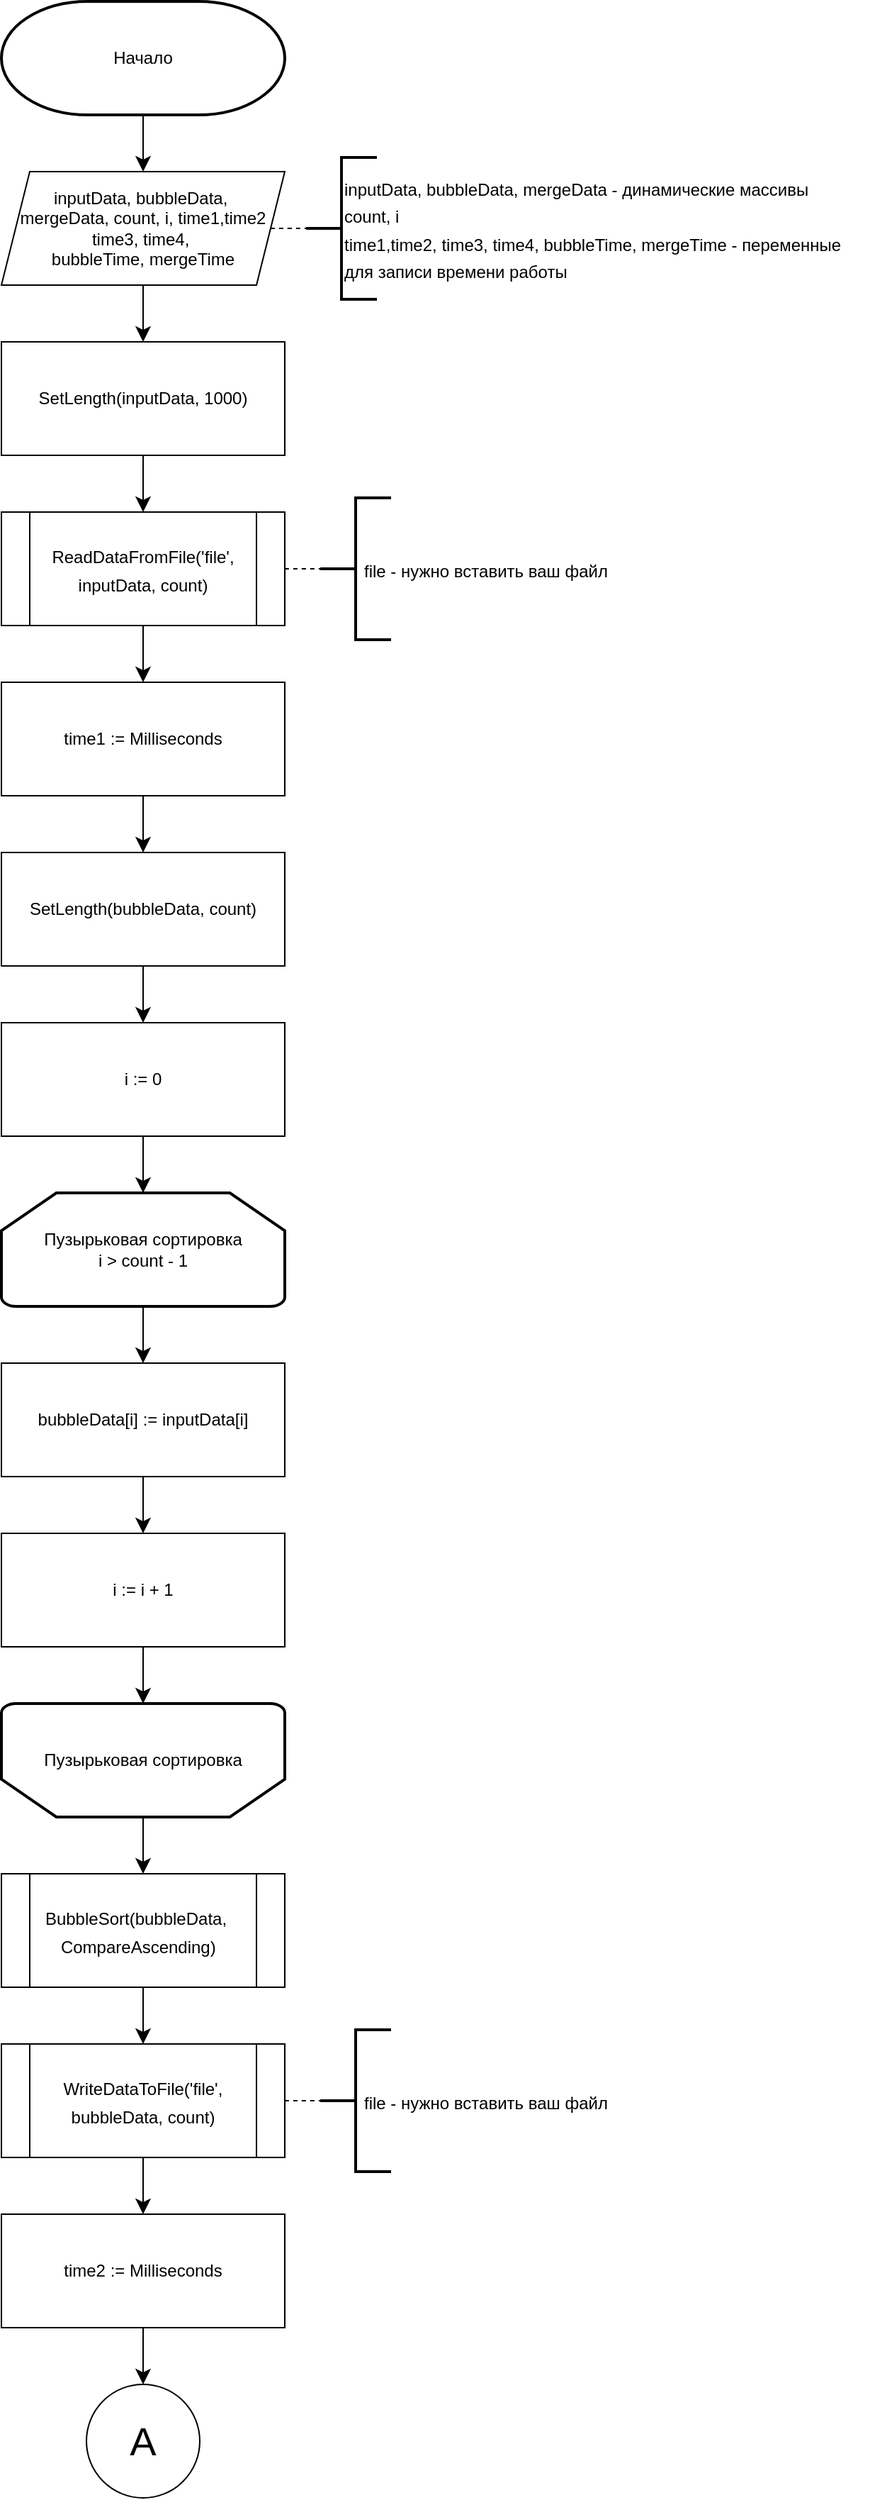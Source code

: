 <mxfile version="25.0.3">
  <diagram id="C5RBs43oDa-KdzZeNtuy" name="Page-1">
    <mxGraphModel dx="640" dy="859" grid="1" gridSize="10" guides="1" tooltips="1" connect="1" arrows="1" fold="1" page="1" pageScale="1" pageWidth="827" pageHeight="1169" math="0" shadow="0">
      <root>
        <mxCell id="WIyWlLk6GJQsqaUBKTNV-0" />
        <mxCell id="WIyWlLk6GJQsqaUBKTNV-1" parent="WIyWlLk6GJQsqaUBKTNV-0" />
        <mxCell id="BOjVH6OCKWM_JofG1SZc-5" value="" style="shape=process;whiteSpace=wrap;html=1;backgroundOutline=1;" vertex="1" parent="WIyWlLk6GJQsqaUBKTNV-1">
          <mxGeometry x="160" y="1480" width="200" height="80" as="geometry" />
        </mxCell>
        <mxCell id="BOjVH6OCKWM_JofG1SZc-4" value="" style="shape=process;whiteSpace=wrap;html=1;backgroundOutline=1;" vertex="1" parent="WIyWlLk6GJQsqaUBKTNV-1">
          <mxGeometry x="160" y="1360" width="200" height="80" as="geometry" />
        </mxCell>
        <mxCell id="Yl3lpg2AlXO4xv3jvnrd-6" value="" style="edgeStyle=none;curved=1;rounded=0;orthogonalLoop=1;jettySize=auto;html=1;fontSize=12;startSize=8;endSize=8;" parent="WIyWlLk6GJQsqaUBKTNV-1" source="Yl3lpg2AlXO4xv3jvnrd-0" target="Yl3lpg2AlXO4xv3jvnrd-2" edge="1">
          <mxGeometry relative="1" as="geometry" />
        </mxCell>
        <mxCell id="Yl3lpg2AlXO4xv3jvnrd-0" value="Начало" style="strokeWidth=2;html=1;shape=mxgraph.flowchart.terminator;whiteSpace=wrap;" parent="WIyWlLk6GJQsqaUBKTNV-1" vertex="1">
          <mxGeometry x="160" y="40" width="200" height="80" as="geometry" />
        </mxCell>
        <mxCell id="Yl3lpg2AlXO4xv3jvnrd-8" value="" style="edgeStyle=none;curved=1;rounded=0;orthogonalLoop=1;jettySize=auto;html=1;fontSize=12;startSize=8;endSize=8;" parent="WIyWlLk6GJQsqaUBKTNV-1" source="Yl3lpg2AlXO4xv3jvnrd-2" target="Yl3lpg2AlXO4xv3jvnrd-7" edge="1">
          <mxGeometry relative="1" as="geometry" />
        </mxCell>
        <mxCell id="Yl3lpg2AlXO4xv3jvnrd-2" value="inputData, bubbleData,&amp;nbsp;&lt;div&gt;mergeData, count, i, time1,&lt;span style=&quot;background-color: initial;&quot;&gt;time2&lt;/span&gt;&lt;/div&gt;&lt;div&gt;time3,&amp;nbsp;&lt;span style=&quot;background-color: initial;&quot;&gt;&lt;/span&gt;&lt;span style=&quot;background-color: initial;&quot;&gt;time4,&amp;nbsp;&lt;/span&gt;&lt;/div&gt;&lt;div&gt;&lt;span style=&quot;background-color: initial;&quot;&gt;bubbleTime, mergeT&lt;/span&gt;&lt;span style=&quot;background-color: initial;&quot;&gt;ime&lt;/span&gt;&lt;/div&gt;" style="shape=parallelogram;perimeter=parallelogramPerimeter;whiteSpace=wrap;html=1;fixedSize=1;" parent="WIyWlLk6GJQsqaUBKTNV-1" vertex="1">
          <mxGeometry x="160" y="160" width="200" height="80" as="geometry" />
        </mxCell>
        <mxCell id="Yl3lpg2AlXO4xv3jvnrd-3" value="" style="endArrow=none;dashed=1;html=1;rounded=0;fontSize=12;startSize=8;endSize=8;curved=1;exitX=1;exitY=0.5;exitDx=0;exitDy=0;" parent="WIyWlLk6GJQsqaUBKTNV-1" source="Yl3lpg2AlXO4xv3jvnrd-2" target="Yl3lpg2AlXO4xv3jvnrd-4" edge="1">
          <mxGeometry width="50" height="50" relative="1" as="geometry">
            <mxPoint x="340" y="510" as="sourcePoint" />
            <mxPoint x="400" y="200" as="targetPoint" />
          </mxGeometry>
        </mxCell>
        <mxCell id="Yl3lpg2AlXO4xv3jvnrd-4" value="" style="strokeWidth=2;html=1;shape=mxgraph.flowchart.annotation_2;align=left;labelPosition=right;pointerEvents=1;" parent="WIyWlLk6GJQsqaUBKTNV-1" vertex="1">
          <mxGeometry x="375" y="150" width="50" height="100" as="geometry" />
        </mxCell>
        <mxCell id="Yl3lpg2AlXO4xv3jvnrd-5" value="&lt;span style=&quot;font-size: 12px;&quot;&gt;inputData, bubbleData,&amp;nbsp;&lt;/span&gt;&lt;span style=&quot;font-size: 12px; background-color: initial;&quot;&gt;mergeData - динамические массивы&amp;nbsp;&lt;/span&gt;&lt;div&gt;&lt;span style=&quot;font-size: 12px; background-color: initial;&quot;&gt;count, i&amp;nbsp;&amp;nbsp;&lt;/span&gt;&lt;/div&gt;&lt;div&gt;&lt;span style=&quot;font-size: 12px; background-color: initial;&quot;&gt;time1,&lt;/span&gt;&lt;span style=&quot;font-size: 12px; background-color: initial;&quot;&gt;time2,&amp;nbsp;&lt;/span&gt;&lt;span style=&quot;font-size: 12px; background-color: initial;&quot;&gt;time3,&amp;nbsp;&lt;/span&gt;&lt;span style=&quot;font-size: 12px; background-color: initial;&quot;&gt;&lt;/span&gt;&lt;span style=&quot;font-size: 12px; background-color: initial;&quot;&gt;time4,&amp;nbsp;&lt;/span&gt;&lt;span style=&quot;font-size: 12px; background-color: initial;&quot;&gt;bubbleTime, mergeT&lt;/span&gt;&lt;span style=&quot;font-size: 12px; background-color: initial;&quot;&gt;ime - переменные для записи времени работы&lt;/span&gt;&lt;/div&gt;" style="text;html=1;align=left;verticalAlign=middle;whiteSpace=wrap;rounded=0;fontSize=16;" parent="WIyWlLk6GJQsqaUBKTNV-1" vertex="1">
          <mxGeometry x="400" y="150" width="370" height="100" as="geometry" />
        </mxCell>
        <mxCell id="Yl3lpg2AlXO4xv3jvnrd-14" value="" style="edgeStyle=none;curved=1;rounded=0;orthogonalLoop=1;jettySize=auto;html=1;fontSize=12;startSize=8;endSize=8;" parent="WIyWlLk6GJQsqaUBKTNV-1" source="Yl3lpg2AlXO4xv3jvnrd-7" target="Yl3lpg2AlXO4xv3jvnrd-10" edge="1">
          <mxGeometry relative="1" as="geometry" />
        </mxCell>
        <mxCell id="Yl3lpg2AlXO4xv3jvnrd-7" value="SetLength(inputData, 1000)" style="rounded=0;whiteSpace=wrap;html=1;" parent="WIyWlLk6GJQsqaUBKTNV-1" vertex="1">
          <mxGeometry x="160" y="280" width="200" height="80" as="geometry" />
        </mxCell>
        <mxCell id="Yl3lpg2AlXO4xv3jvnrd-9" value="" style="shape=process;whiteSpace=wrap;html=1;backgroundOutline=1;" parent="WIyWlLk6GJQsqaUBKTNV-1" vertex="1">
          <mxGeometry x="160" y="400" width="200" height="80" as="geometry" />
        </mxCell>
        <mxCell id="Yl3lpg2AlXO4xv3jvnrd-16" value="" style="edgeStyle=none;curved=1;rounded=0;orthogonalLoop=1;jettySize=auto;html=1;fontSize=12;startSize=8;endSize=8;" parent="WIyWlLk6GJQsqaUBKTNV-1" source="Yl3lpg2AlXO4xv3jvnrd-10" target="Yl3lpg2AlXO4xv3jvnrd-15" edge="1">
          <mxGeometry relative="1" as="geometry" />
        </mxCell>
        <mxCell id="Yl3lpg2AlXO4xv3jvnrd-10" value="&lt;font style=&quot;font-size: 12px;&quot;&gt;&lt;font style=&quot;&quot;&gt;ReadDataFromFile(&#39;file&#39;, inputData, count)&lt;/font&gt;&lt;/font&gt;" style="text;html=1;align=center;verticalAlign=middle;whiteSpace=wrap;rounded=0;fontSize=16;" parent="WIyWlLk6GJQsqaUBKTNV-1" vertex="1">
          <mxGeometry x="172" y="400" width="176" height="80" as="geometry" />
        </mxCell>
        <mxCell id="Yl3lpg2AlXO4xv3jvnrd-11" value="" style="endArrow=none;dashed=1;html=1;rounded=0;fontSize=12;startSize=8;endSize=8;curved=1;exitX=1;exitY=0.5;exitDx=0;exitDy=0;" parent="WIyWlLk6GJQsqaUBKTNV-1" target="Yl3lpg2AlXO4xv3jvnrd-12" edge="1">
          <mxGeometry width="50" height="50" relative="1" as="geometry">
            <mxPoint x="360" y="440" as="sourcePoint" />
            <mxPoint x="410" y="440" as="targetPoint" />
          </mxGeometry>
        </mxCell>
        <mxCell id="Yl3lpg2AlXO4xv3jvnrd-12" value="" style="strokeWidth=2;html=1;shape=mxgraph.flowchart.annotation_2;align=left;labelPosition=right;pointerEvents=1;" parent="WIyWlLk6GJQsqaUBKTNV-1" vertex="1">
          <mxGeometry x="385" y="390" width="50" height="100" as="geometry" />
        </mxCell>
        <mxCell id="Yl3lpg2AlXO4xv3jvnrd-13" value="&lt;span style=&quot;font-size: 12px;&quot;&gt;file - нужно вставить ваш файл&lt;/span&gt;" style="text;html=1;align=left;verticalAlign=middle;whiteSpace=wrap;rounded=0;fontSize=16;" parent="WIyWlLk6GJQsqaUBKTNV-1" vertex="1">
          <mxGeometry x="414" y="390" width="370" height="100" as="geometry" />
        </mxCell>
        <mxCell id="Yl3lpg2AlXO4xv3jvnrd-18" value="" style="edgeStyle=none;curved=1;rounded=0;orthogonalLoop=1;jettySize=auto;html=1;fontSize=12;startSize=8;endSize=8;" parent="WIyWlLk6GJQsqaUBKTNV-1" source="Yl3lpg2AlXO4xv3jvnrd-15" target="Yl3lpg2AlXO4xv3jvnrd-17" edge="1">
          <mxGeometry relative="1" as="geometry" />
        </mxCell>
        <mxCell id="Yl3lpg2AlXO4xv3jvnrd-15" value="time1 := Milliseconds" style="rounded=0;whiteSpace=wrap;html=1;" parent="WIyWlLk6GJQsqaUBKTNV-1" vertex="1">
          <mxGeometry x="160" y="520" width="200" height="80" as="geometry" />
        </mxCell>
        <mxCell id="Yl3lpg2AlXO4xv3jvnrd-21" value="" style="edgeStyle=none;curved=1;rounded=0;orthogonalLoop=1;jettySize=auto;html=1;fontSize=12;startSize=8;endSize=8;" parent="WIyWlLk6GJQsqaUBKTNV-1" source="Yl3lpg2AlXO4xv3jvnrd-17" target="Yl3lpg2AlXO4xv3jvnrd-20" edge="1">
          <mxGeometry relative="1" as="geometry" />
        </mxCell>
        <mxCell id="Yl3lpg2AlXO4xv3jvnrd-17" value="SetLength(bubbleData, count)" style="rounded=0;whiteSpace=wrap;html=1;" parent="WIyWlLk6GJQsqaUBKTNV-1" vertex="1">
          <mxGeometry x="160" y="640" width="200" height="80" as="geometry" />
        </mxCell>
        <mxCell id="Yl3lpg2AlXO4xv3jvnrd-24" value="" style="edgeStyle=none;curved=1;rounded=0;orthogonalLoop=1;jettySize=auto;html=1;fontSize=12;startSize=8;endSize=8;" parent="WIyWlLk6GJQsqaUBKTNV-1" source="Yl3lpg2AlXO4xv3jvnrd-19" target="Yl3lpg2AlXO4xv3jvnrd-23" edge="1">
          <mxGeometry relative="1" as="geometry" />
        </mxCell>
        <mxCell id="Yl3lpg2AlXO4xv3jvnrd-19" value="Пузырьковая сортировка&lt;div&gt;i &amp;gt; count - 1&lt;/div&gt;" style="strokeWidth=2;html=1;shape=mxgraph.flowchart.loop_limit;whiteSpace=wrap;" parent="WIyWlLk6GJQsqaUBKTNV-1" vertex="1">
          <mxGeometry x="160" y="880" width="200" height="80" as="geometry" />
        </mxCell>
        <mxCell id="Yl3lpg2AlXO4xv3jvnrd-22" value="" style="edgeStyle=none;curved=1;rounded=0;orthogonalLoop=1;jettySize=auto;html=1;fontSize=12;startSize=8;endSize=8;" parent="WIyWlLk6GJQsqaUBKTNV-1" source="Yl3lpg2AlXO4xv3jvnrd-20" target="Yl3lpg2AlXO4xv3jvnrd-19" edge="1">
          <mxGeometry relative="1" as="geometry" />
        </mxCell>
        <mxCell id="Yl3lpg2AlXO4xv3jvnrd-20" value="i := 0" style="rounded=0;whiteSpace=wrap;html=1;" parent="WIyWlLk6GJQsqaUBKTNV-1" vertex="1">
          <mxGeometry x="160" y="760" width="200" height="80" as="geometry" />
        </mxCell>
        <mxCell id="Yl3lpg2AlXO4xv3jvnrd-27" value="" style="edgeStyle=none;curved=1;rounded=0;orthogonalLoop=1;jettySize=auto;html=1;fontSize=12;startSize=8;endSize=8;" parent="WIyWlLk6GJQsqaUBKTNV-1" source="Yl3lpg2AlXO4xv3jvnrd-23" target="Yl3lpg2AlXO4xv3jvnrd-26" edge="1">
          <mxGeometry relative="1" as="geometry" />
        </mxCell>
        <mxCell id="Yl3lpg2AlXO4xv3jvnrd-23" value="bubbleData[i] := inputData[i]" style="rounded=0;whiteSpace=wrap;html=1;" parent="WIyWlLk6GJQsqaUBKTNV-1" vertex="1">
          <mxGeometry x="160" y="1000" width="200" height="80" as="geometry" />
        </mxCell>
        <mxCell id="Yl3lpg2AlXO4xv3jvnrd-34" style="edgeStyle=none;curved=1;rounded=0;orthogonalLoop=1;jettySize=auto;html=1;fontSize=12;startSize=8;endSize=8;" parent="WIyWlLk6GJQsqaUBKTNV-1" source="Yl3lpg2AlXO4xv3jvnrd-25" edge="1">
          <mxGeometry relative="1" as="geometry">
            <mxPoint x="260" y="1360" as="targetPoint" />
          </mxGeometry>
        </mxCell>
        <mxCell id="Yl3lpg2AlXO4xv3jvnrd-25" value="Пузырьковая сортировка" style="strokeWidth=2;html=1;shape=mxgraph.flowchart.loop_limit;whiteSpace=wrap;direction=west;" parent="WIyWlLk6GJQsqaUBKTNV-1" vertex="1">
          <mxGeometry x="160" y="1240" width="200" height="80" as="geometry" />
        </mxCell>
        <mxCell id="Yl3lpg2AlXO4xv3jvnrd-28" value="" style="edgeStyle=none;curved=1;rounded=0;orthogonalLoop=1;jettySize=auto;html=1;fontSize=12;startSize=8;endSize=8;" parent="WIyWlLk6GJQsqaUBKTNV-1" source="Yl3lpg2AlXO4xv3jvnrd-26" target="Yl3lpg2AlXO4xv3jvnrd-25" edge="1">
          <mxGeometry relative="1" as="geometry" />
        </mxCell>
        <mxCell id="Yl3lpg2AlXO4xv3jvnrd-26" value="i := i + 1" style="rounded=0;whiteSpace=wrap;html=1;" parent="WIyWlLk6GJQsqaUBKTNV-1" vertex="1">
          <mxGeometry x="160" y="1120" width="200" height="80" as="geometry" />
        </mxCell>
        <mxCell id="BOjVH6OCKWM_JofG1SZc-2" style="edgeStyle=none;curved=1;rounded=0;orthogonalLoop=1;jettySize=auto;html=1;entryX=0.5;entryY=0;entryDx=0;entryDy=0;fontSize=12;startSize=8;endSize=8;" edge="1" parent="WIyWlLk6GJQsqaUBKTNV-1" target="Yl3lpg2AlXO4xv3jvnrd-35">
          <mxGeometry relative="1" as="geometry">
            <mxPoint x="260.0" y="1440" as="sourcePoint" />
          </mxGeometry>
        </mxCell>
        <mxCell id="Yl3lpg2AlXO4xv3jvnrd-32" value="&lt;span style=&quot;font-size: 12px; text-wrap-mode: nowrap;&quot;&gt;BubbleSort(bubbleData,&lt;/span&gt;&lt;div&gt;&lt;span style=&quot;font-size: 12px; text-wrap-mode: nowrap;&quot;&gt;&amp;nbsp;CompareAscending)&lt;/span&gt;&lt;/div&gt;" style="text;html=1;align=center;verticalAlign=middle;whiteSpace=wrap;rounded=0;fontSize=16;" parent="WIyWlLk6GJQsqaUBKTNV-1" vertex="1">
          <mxGeometry x="210" y="1375" width="90" height="50" as="geometry" />
        </mxCell>
        <mxCell id="Yl3lpg2AlXO4xv3jvnrd-43" value="" style="edgeStyle=none;curved=1;rounded=0;orthogonalLoop=1;jettySize=auto;html=1;fontSize=12;startSize=8;endSize=8;" parent="WIyWlLk6GJQsqaUBKTNV-1" source="Yl3lpg2AlXO4xv3jvnrd-35" target="Yl3lpg2AlXO4xv3jvnrd-41" edge="1">
          <mxGeometry relative="1" as="geometry" />
        </mxCell>
        <mxCell id="Yl3lpg2AlXO4xv3jvnrd-35" value="&lt;font style=&quot;font-size: 12px;&quot;&gt;&lt;font style=&quot;&quot;&gt;WriteDataToFile(&#39;file&#39;, bubbleData, count)&lt;/font&gt;&lt;/font&gt;" style="text;html=1;align=center;verticalAlign=middle;whiteSpace=wrap;rounded=0;fontSize=16;" parent="WIyWlLk6GJQsqaUBKTNV-1" vertex="1">
          <mxGeometry x="172" y="1480" width="176" height="80" as="geometry" />
        </mxCell>
        <mxCell id="Yl3lpg2AlXO4xv3jvnrd-38" value="" style="endArrow=none;dashed=1;html=1;rounded=0;fontSize=12;startSize=8;endSize=8;curved=1;exitX=1;exitY=0.5;exitDx=0;exitDy=0;" parent="WIyWlLk6GJQsqaUBKTNV-1" target="Yl3lpg2AlXO4xv3jvnrd-39" edge="1">
          <mxGeometry width="50" height="50" relative="1" as="geometry">
            <mxPoint x="360" y="1520" as="sourcePoint" />
            <mxPoint x="410" y="1520" as="targetPoint" />
          </mxGeometry>
        </mxCell>
        <mxCell id="Yl3lpg2AlXO4xv3jvnrd-39" value="" style="strokeWidth=2;html=1;shape=mxgraph.flowchart.annotation_2;align=left;labelPosition=right;pointerEvents=1;" parent="WIyWlLk6GJQsqaUBKTNV-1" vertex="1">
          <mxGeometry x="385" y="1470" width="50" height="100" as="geometry" />
        </mxCell>
        <mxCell id="Yl3lpg2AlXO4xv3jvnrd-40" value="&lt;span style=&quot;font-size: 12px;&quot;&gt;file - нужно вставить ваш файл&lt;/span&gt;" style="text;html=1;align=left;verticalAlign=middle;whiteSpace=wrap;rounded=0;fontSize=16;" parent="WIyWlLk6GJQsqaUBKTNV-1" vertex="1">
          <mxGeometry x="414" y="1470" width="370" height="100" as="geometry" />
        </mxCell>
        <mxCell id="Yl3lpg2AlXO4xv3jvnrd-45" value="" style="edgeStyle=none;curved=1;rounded=0;orthogonalLoop=1;jettySize=auto;html=1;fontSize=12;startSize=8;endSize=8;" parent="WIyWlLk6GJQsqaUBKTNV-1" source="Yl3lpg2AlXO4xv3jvnrd-41" target="Yl3lpg2AlXO4xv3jvnrd-44" edge="1">
          <mxGeometry relative="1" as="geometry" />
        </mxCell>
        <mxCell id="Yl3lpg2AlXO4xv3jvnrd-41" value="time2 := Milliseconds" style="rounded=0;whiteSpace=wrap;html=1;" parent="WIyWlLk6GJQsqaUBKTNV-1" vertex="1">
          <mxGeometry x="160" y="1600" width="200" height="80" as="geometry" />
        </mxCell>
        <mxCell id="Yl3lpg2AlXO4xv3jvnrd-44" value="&lt;font style=&quot;font-size: 28px;&quot;&gt;A&lt;/font&gt;" style="ellipse;whiteSpace=wrap;html=1;aspect=fixed;" parent="WIyWlLk6GJQsqaUBKTNV-1" vertex="1">
          <mxGeometry x="220" y="1720" width="80" height="80" as="geometry" />
        </mxCell>
      </root>
    </mxGraphModel>
  </diagram>
</mxfile>
